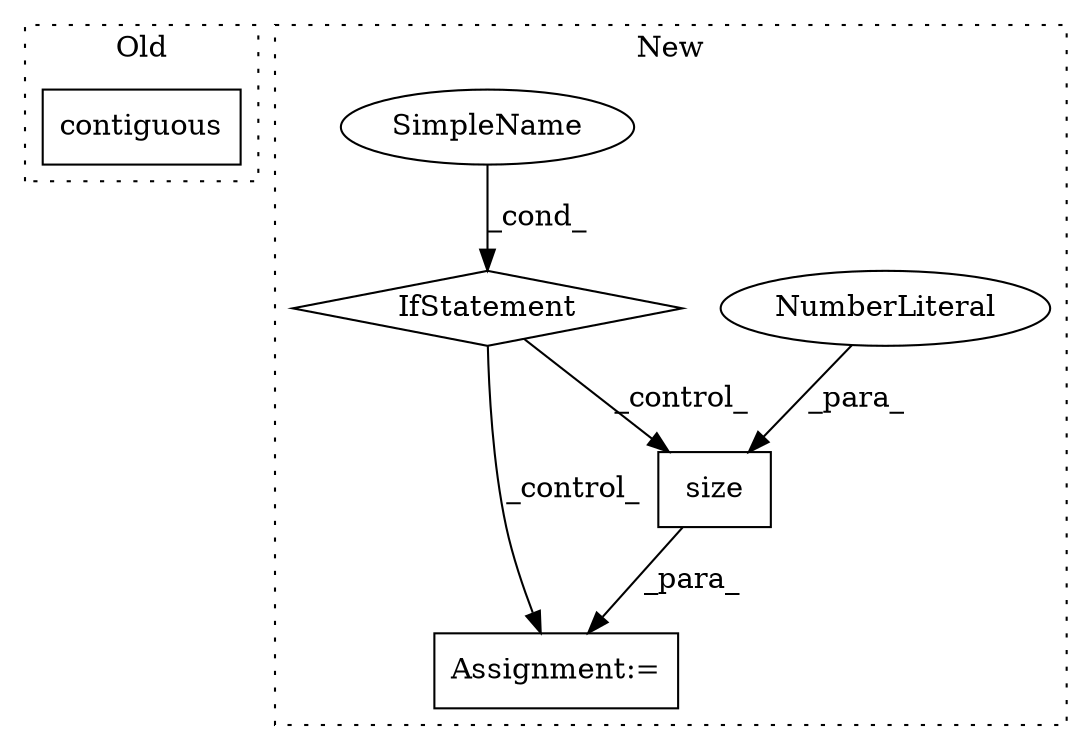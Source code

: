 digraph G {
subgraph cluster0 {
1 [label="contiguous" a="32" s="4301" l="12" shape="box"];
label = "Old";
style="dotted";
}
subgraph cluster1 {
2 [label="size" a="32" s="3539,3545" l="5,1" shape="box"];
3 [label="Assignment:=" a="7" s="3527" l="1" shape="box"];
4 [label="NumberLiteral" a="34" s="3544" l="1" shape="ellipse"];
5 [label="IfStatement" a="25" s="3339,3360" l="4,2" shape="diamond"];
6 [label="SimpleName" a="42" s="" l="" shape="ellipse"];
label = "New";
style="dotted";
}
2 -> 3 [label="_para_"];
4 -> 2 [label="_para_"];
5 -> 3 [label="_control_"];
5 -> 2 [label="_control_"];
6 -> 5 [label="_cond_"];
}